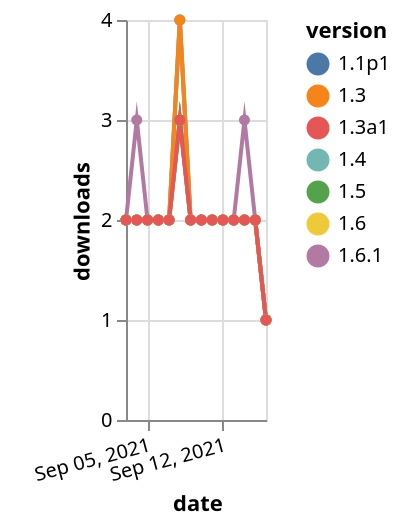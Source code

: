 {"$schema": "https://vega.github.io/schema/vega-lite/v5.json", "description": "A simple bar chart with embedded data.", "data": {"values": [{"date": "2021-09-03", "total": 2797, "delta": 2, "version": "1.1p1"}, {"date": "2021-09-04", "total": 2799, "delta": 2, "version": "1.1p1"}, {"date": "2021-09-05", "total": 2801, "delta": 2, "version": "1.1p1"}, {"date": "2021-09-06", "total": 2803, "delta": 2, "version": "1.1p1"}, {"date": "2021-09-07", "total": 2805, "delta": 2, "version": "1.1p1"}, {"date": "2021-09-08", "total": 2808, "delta": 3, "version": "1.1p1"}, {"date": "2021-09-09", "total": 2810, "delta": 2, "version": "1.1p1"}, {"date": "2021-09-10", "total": 2812, "delta": 2, "version": "1.1p1"}, {"date": "2021-09-11", "total": 2814, "delta": 2, "version": "1.1p1"}, {"date": "2021-09-12", "total": 2816, "delta": 2, "version": "1.1p1"}, {"date": "2021-09-13", "total": 2818, "delta": 2, "version": "1.1p1"}, {"date": "2021-09-14", "total": 2820, "delta": 2, "version": "1.1p1"}, {"date": "2021-09-15", "total": 2822, "delta": 2, "version": "1.1p1"}, {"date": "2021-09-16", "total": 2823, "delta": 1, "version": "1.1p1"}, {"date": "2021-09-03", "total": 798, "delta": 2, "version": "1.6.1"}, {"date": "2021-09-04", "total": 801, "delta": 3, "version": "1.6.1"}, {"date": "2021-09-05", "total": 803, "delta": 2, "version": "1.6.1"}, {"date": "2021-09-06", "total": 805, "delta": 2, "version": "1.6.1"}, {"date": "2021-09-07", "total": 807, "delta": 2, "version": "1.6.1"}, {"date": "2021-09-08", "total": 811, "delta": 4, "version": "1.6.1"}, {"date": "2021-09-09", "total": 813, "delta": 2, "version": "1.6.1"}, {"date": "2021-09-10", "total": 815, "delta": 2, "version": "1.6.1"}, {"date": "2021-09-11", "total": 817, "delta": 2, "version": "1.6.1"}, {"date": "2021-09-12", "total": 819, "delta": 2, "version": "1.6.1"}, {"date": "2021-09-13", "total": 821, "delta": 2, "version": "1.6.1"}, {"date": "2021-09-14", "total": 824, "delta": 3, "version": "1.6.1"}, {"date": "2021-09-15", "total": 826, "delta": 2, "version": "1.6.1"}, {"date": "2021-09-16", "total": 827, "delta": 1, "version": "1.6.1"}, {"date": "2021-09-03", "total": 1118, "delta": 2, "version": "1.6"}, {"date": "2021-09-04", "total": 1120, "delta": 2, "version": "1.6"}, {"date": "2021-09-05", "total": 1122, "delta": 2, "version": "1.6"}, {"date": "2021-09-06", "total": 1124, "delta": 2, "version": "1.6"}, {"date": "2021-09-07", "total": 1126, "delta": 2, "version": "1.6"}, {"date": "2021-09-08", "total": 1129, "delta": 3, "version": "1.6"}, {"date": "2021-09-09", "total": 1131, "delta": 2, "version": "1.6"}, {"date": "2021-09-10", "total": 1133, "delta": 2, "version": "1.6"}, {"date": "2021-09-11", "total": 1135, "delta": 2, "version": "1.6"}, {"date": "2021-09-12", "total": 1137, "delta": 2, "version": "1.6"}, {"date": "2021-09-13", "total": 1139, "delta": 2, "version": "1.6"}, {"date": "2021-09-14", "total": 1141, "delta": 2, "version": "1.6"}, {"date": "2021-09-15", "total": 1143, "delta": 2, "version": "1.6"}, {"date": "2021-09-16", "total": 1144, "delta": 1, "version": "1.6"}, {"date": "2021-09-03", "total": 2255, "delta": 2, "version": "1.5"}, {"date": "2021-09-04", "total": 2257, "delta": 2, "version": "1.5"}, {"date": "2021-09-05", "total": 2259, "delta": 2, "version": "1.5"}, {"date": "2021-09-06", "total": 2261, "delta": 2, "version": "1.5"}, {"date": "2021-09-07", "total": 2263, "delta": 2, "version": "1.5"}, {"date": "2021-09-08", "total": 2266, "delta": 3, "version": "1.5"}, {"date": "2021-09-09", "total": 2268, "delta": 2, "version": "1.5"}, {"date": "2021-09-10", "total": 2270, "delta": 2, "version": "1.5"}, {"date": "2021-09-11", "total": 2272, "delta": 2, "version": "1.5"}, {"date": "2021-09-12", "total": 2274, "delta": 2, "version": "1.5"}, {"date": "2021-09-13", "total": 2276, "delta": 2, "version": "1.5"}, {"date": "2021-09-14", "total": 2278, "delta": 2, "version": "1.5"}, {"date": "2021-09-15", "total": 2280, "delta": 2, "version": "1.5"}, {"date": "2021-09-16", "total": 2281, "delta": 1, "version": "1.5"}, {"date": "2021-09-03", "total": 2499, "delta": 2, "version": "1.4"}, {"date": "2021-09-04", "total": 2501, "delta": 2, "version": "1.4"}, {"date": "2021-09-05", "total": 2503, "delta": 2, "version": "1.4"}, {"date": "2021-09-06", "total": 2505, "delta": 2, "version": "1.4"}, {"date": "2021-09-07", "total": 2507, "delta": 2, "version": "1.4"}, {"date": "2021-09-08", "total": 2511, "delta": 4, "version": "1.4"}, {"date": "2021-09-09", "total": 2513, "delta": 2, "version": "1.4"}, {"date": "2021-09-10", "total": 2515, "delta": 2, "version": "1.4"}, {"date": "2021-09-11", "total": 2517, "delta": 2, "version": "1.4"}, {"date": "2021-09-12", "total": 2519, "delta": 2, "version": "1.4"}, {"date": "2021-09-13", "total": 2521, "delta": 2, "version": "1.4"}, {"date": "2021-09-14", "total": 2523, "delta": 2, "version": "1.4"}, {"date": "2021-09-15", "total": 2525, "delta": 2, "version": "1.4"}, {"date": "2021-09-16", "total": 2526, "delta": 1, "version": "1.4"}, {"date": "2021-09-03", "total": 3079, "delta": 2, "version": "1.3"}, {"date": "2021-09-04", "total": 3081, "delta": 2, "version": "1.3"}, {"date": "2021-09-05", "total": 3083, "delta": 2, "version": "1.3"}, {"date": "2021-09-06", "total": 3085, "delta": 2, "version": "1.3"}, {"date": "2021-09-07", "total": 3087, "delta": 2, "version": "1.3"}, {"date": "2021-09-08", "total": 3091, "delta": 4, "version": "1.3"}, {"date": "2021-09-09", "total": 3093, "delta": 2, "version": "1.3"}, {"date": "2021-09-10", "total": 3095, "delta": 2, "version": "1.3"}, {"date": "2021-09-11", "total": 3097, "delta": 2, "version": "1.3"}, {"date": "2021-09-12", "total": 3099, "delta": 2, "version": "1.3"}, {"date": "2021-09-13", "total": 3101, "delta": 2, "version": "1.3"}, {"date": "2021-09-14", "total": 3103, "delta": 2, "version": "1.3"}, {"date": "2021-09-15", "total": 3105, "delta": 2, "version": "1.3"}, {"date": "2021-09-16", "total": 3106, "delta": 1, "version": "1.3"}, {"date": "2021-09-03", "total": 2566, "delta": 2, "version": "1.3a1"}, {"date": "2021-09-04", "total": 2568, "delta": 2, "version": "1.3a1"}, {"date": "2021-09-05", "total": 2570, "delta": 2, "version": "1.3a1"}, {"date": "2021-09-06", "total": 2572, "delta": 2, "version": "1.3a1"}, {"date": "2021-09-07", "total": 2574, "delta": 2, "version": "1.3a1"}, {"date": "2021-09-08", "total": 2577, "delta": 3, "version": "1.3a1"}, {"date": "2021-09-09", "total": 2579, "delta": 2, "version": "1.3a1"}, {"date": "2021-09-10", "total": 2581, "delta": 2, "version": "1.3a1"}, {"date": "2021-09-11", "total": 2583, "delta": 2, "version": "1.3a1"}, {"date": "2021-09-12", "total": 2585, "delta": 2, "version": "1.3a1"}, {"date": "2021-09-13", "total": 2587, "delta": 2, "version": "1.3a1"}, {"date": "2021-09-14", "total": 2589, "delta": 2, "version": "1.3a1"}, {"date": "2021-09-15", "total": 2591, "delta": 2, "version": "1.3a1"}, {"date": "2021-09-16", "total": 2592, "delta": 1, "version": "1.3a1"}]}, "width": "container", "mark": {"type": "line", "point": {"filled": true}}, "encoding": {"x": {"field": "date", "type": "temporal", "timeUnit": "yearmonthdate", "title": "date", "axis": {"labelAngle": -15}}, "y": {"field": "delta", "type": "quantitative", "title": "downloads"}, "color": {"field": "version", "type": "nominal"}, "tooltip": {"field": "delta"}}}